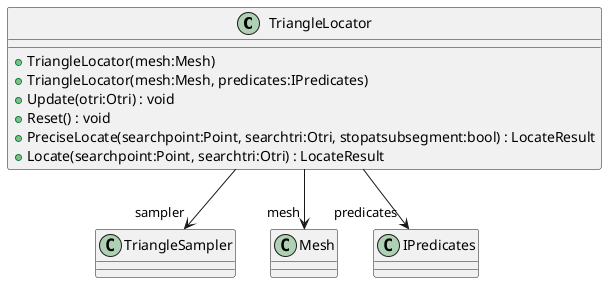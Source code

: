 @startuml
class TriangleLocator {
    + TriangleLocator(mesh:Mesh)
    + TriangleLocator(mesh:Mesh, predicates:IPredicates)
    + Update(otri:Otri) : void
    + Reset() : void
    + PreciseLocate(searchpoint:Point, searchtri:Otri, stopatsubsegment:bool) : LocateResult
    + Locate(searchpoint:Point, searchtri:Otri) : LocateResult
}
TriangleLocator --> "sampler" TriangleSampler
TriangleLocator --> "mesh" Mesh
TriangleLocator --> "predicates" IPredicates
@enduml
